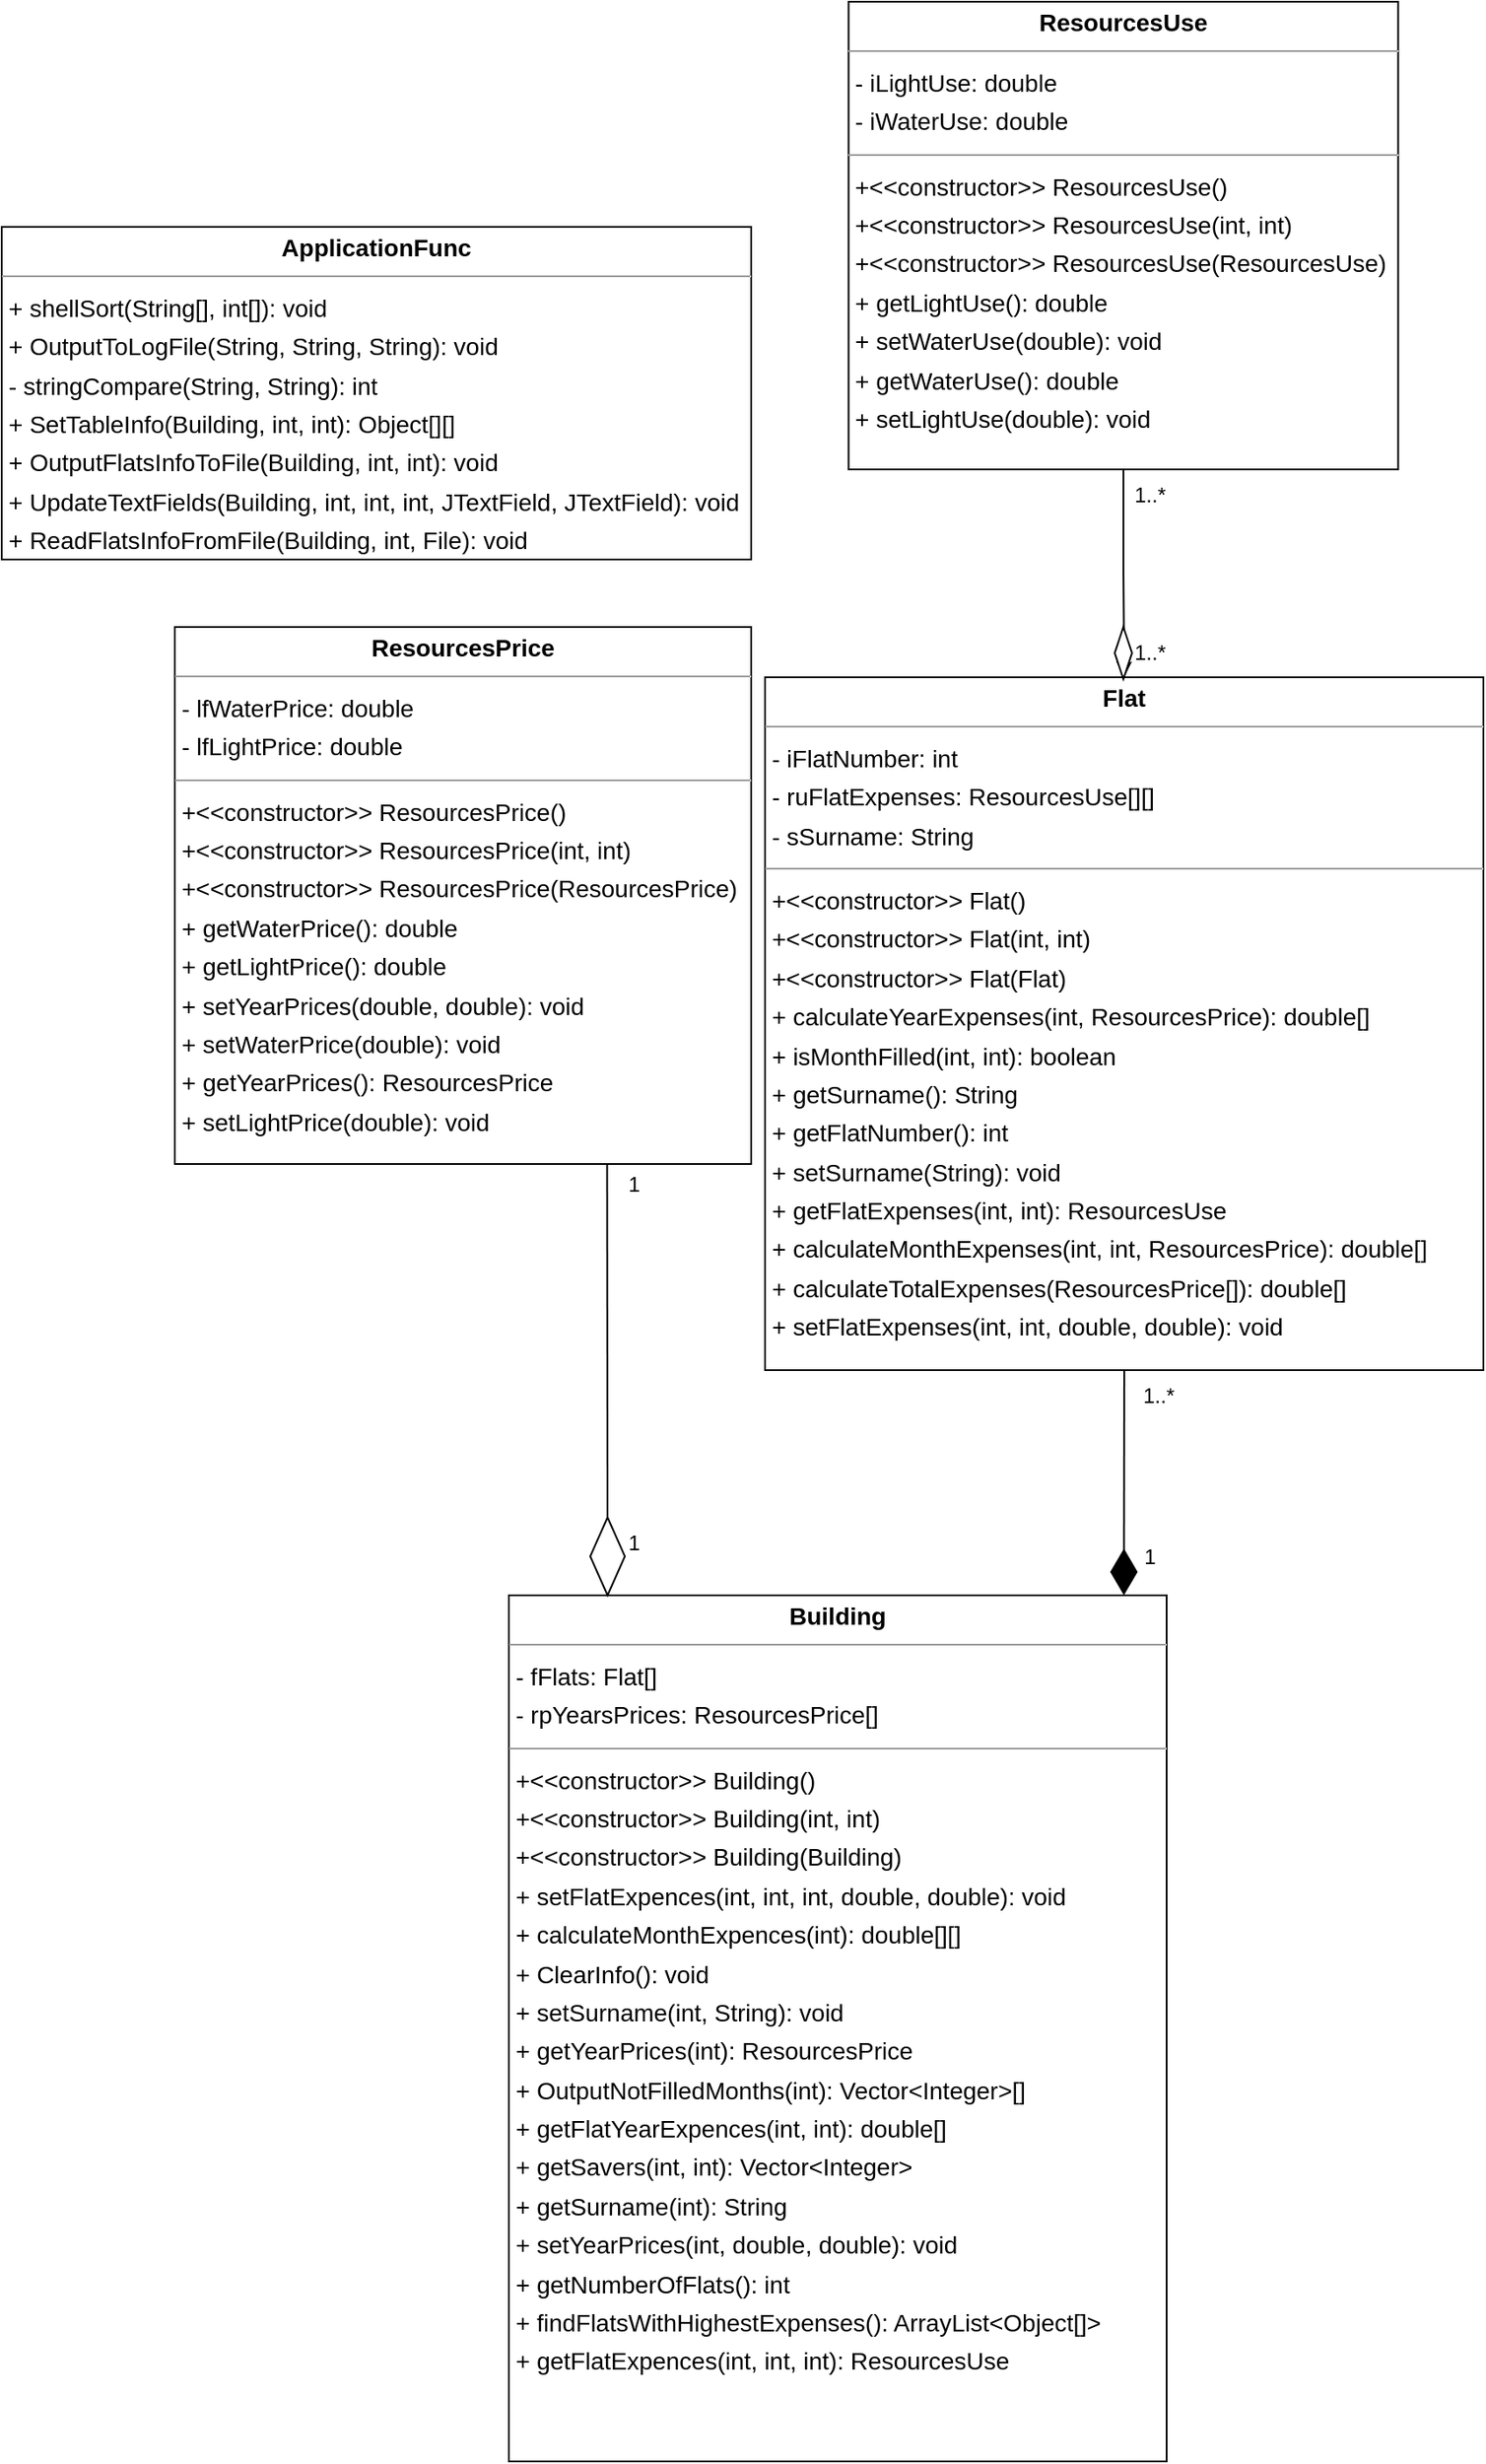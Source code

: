 <mxfile version="22.1.5" type="device">
  <diagram id="LpHXY4PnpBFSnpFit8XP" name="Сторінка-1">
    <mxGraphModel dx="26020" dy="12140" grid="1" gridSize="10" guides="1" tooltips="1" connect="1" arrows="1" fold="1" page="0" pageScale="1" pageWidth="827" pageHeight="1169" background="none" math="0" shadow="0">
      <root>
        <mxCell id="0" />
        <mxCell id="1" parent="0" />
        <mxCell id="node7" value="&lt;p style=&quot;margin:0px;margin-top:4px;text-align:center;&quot;&gt;&lt;b&gt;ApplicationFunc&lt;/b&gt;&lt;/p&gt;&lt;hr size=&quot;1&quot;/&gt;&lt;p style=&quot;margin:0 0 0 4px;line-height:1.6;&quot;&gt;+ shellSort(String[], int[]): void&lt;br/&gt;+ OutputToLogFile(String, String, String): void&lt;br/&gt;- stringCompare(String, String): int&lt;br/&gt;+ SetTableInfo(Building, int, int): Object[][]&lt;br/&gt;+ OutputFlatsInfoToFile(Building, int, int): void&lt;br/&gt;+ UpdateTextFields(Building, int, int, int, JTextField, JTextField): void&lt;br/&gt;+ ReadFlatsInfoFromFile(Building, int, File): void&lt;/p&gt;" style="verticalAlign=top;align=left;overflow=fill;fontSize=14;fontFamily=Helvetica;html=1;rounded=0;shadow=0;comic=0;labelBackgroundColor=none;strokeWidth=1;" parent="1" vertex="1">
          <mxGeometry x="-230" y="-70" width="433" height="192" as="geometry" />
        </mxCell>
        <mxCell id="node9" value="&lt;p style=&quot;margin:0px;margin-top:4px;text-align:center;&quot;&gt;&lt;b&gt;Building&lt;/b&gt;&lt;/p&gt;&lt;hr size=&quot;1&quot;&gt;&lt;p style=&quot;margin:0 0 0 4px;line-height:1.6;&quot;&gt;- fFlats: Flat[]&lt;br&gt;- rpYearsPrices: ResourcesPrice[]&lt;/p&gt;&lt;hr size=&quot;1&quot;&gt;&lt;p style=&quot;border-color: var(--border-color); margin: 0px 0px 0px 4px; line-height: 1.6;&quot;&gt;+&amp;lt;&amp;lt;constructor&amp;gt;&amp;gt; Building()&lt;/p&gt;&lt;p style=&quot;border-color: var(--border-color); margin: 0px 0px 0px 4px; line-height: 1.6;&quot;&gt;+&amp;lt;&amp;lt;constructor&amp;gt;&amp;gt; Building(int, int)&lt;/p&gt;&lt;p style=&quot;border-color: var(--border-color); margin: 0px 0px 0px 4px; line-height: 1.6;&quot;&gt;+&amp;lt;&amp;lt;constructor&amp;gt;&amp;gt; Building(Building)&lt;/p&gt;&lt;p style=&quot;margin:0 0 0 4px;line-height:1.6;&quot;&gt;+ setFlatExpences(int, int, int, double, double): void&lt;br&gt;+ calculateMonthExpences(int): double[][]&lt;br&gt;+ ClearInfo(): void&lt;br&gt;+ setSurname(int, String): void&lt;br&gt;+ getYearPrices(int): ResourcesPrice&lt;br&gt;+ OutputNotFilledMonths(int): Vector&amp;lt;Integer&amp;gt;[]&lt;br&gt;+ getFlatYearExpences(int, int): double[]&lt;br&gt;+ getSavers(int, int): Vector&amp;lt;Integer&amp;gt;&lt;br&gt;+ getSurname(int): String&lt;br&gt;+ setYearPrices(int, double, double): void&lt;br&gt;+ getNumberOfFlats(): int&lt;br&gt;+ findFlatsWithHighestExpenses(): ArrayList&amp;lt;Object[]&amp;gt;&lt;br&gt;+ getFlatExpences(int, int, int): ResourcesUse&lt;/p&gt;" style="verticalAlign=top;align=left;overflow=fill;fontSize=14;fontFamily=Helvetica;html=1;rounded=0;shadow=0;comic=0;labelBackgroundColor=none;strokeWidth=1;" parent="1" vertex="1">
          <mxGeometry x="63" y="720" width="380" height="500" as="geometry" />
        </mxCell>
        <mxCell id="node2" value="&lt;p style=&quot;margin:0px;margin-top:4px;text-align:center;&quot;&gt;&lt;b&gt;Flat&lt;/b&gt;&lt;/p&gt;&lt;hr size=&quot;1&quot;&gt;&lt;p style=&quot;margin:0 0 0 4px;line-height:1.6;&quot;&gt;- iFlatNumber: int&lt;br&gt;- ruFlatExpenses: ResourcesUse[][]&lt;br&gt;- sSurname: String&lt;/p&gt;&lt;hr size=&quot;1&quot;&gt;&lt;p style=&quot;margin:0 0 0 4px;line-height:1.6;&quot;&gt;+&amp;lt;&amp;lt;constructor&amp;gt;&amp;gt; Flat()&lt;/p&gt;&lt;p style=&quot;margin:0 0 0 4px;line-height:1.6;&quot;&gt;+&amp;lt;&amp;lt;constructor&amp;gt;&amp;gt; Flat(int, int&lt;span style=&quot;background-color: initial;&quot;&gt;)&lt;/span&gt;&lt;/p&gt;&lt;p style=&quot;margin:0 0 0 4px;line-height:1.6;&quot;&gt;+&amp;lt;&amp;lt;constructor&amp;gt;&amp;gt; Flat(Flat)&lt;br&gt;&lt;/p&gt;&lt;p style=&quot;margin:0 0 0 4px;line-height:1.6;&quot;&gt;+ calculateYearExpenses(int, ResourcesPrice): double[]&lt;br&gt;+ isMonthFilled(int, int): boolean&lt;br&gt;+ getSurname(): String&lt;br&gt;+ getFlatNumber(): int&lt;br&gt;+ setSurname(String): void&lt;br&gt;+ getFlatExpenses(int, int): ResourcesUse&lt;br&gt;+ calculateMonthExpenses(int, int, ResourcesPrice): double[]&lt;br&gt;+ calculateTotalExpenses(ResourcesPrice[]): double[]&lt;br&gt;+ setFlatExpenses(int, int, double, double): void&lt;/p&gt;" style="verticalAlign=top;align=left;overflow=fill;fontSize=14;fontFamily=Helvetica;html=1;rounded=0;shadow=0;comic=0;labelBackgroundColor=none;strokeWidth=1;" parent="1" vertex="1">
          <mxGeometry x="211" y="190" width="415" height="400" as="geometry" />
        </mxCell>
        <mxCell id="node3" value="&lt;p style=&quot;margin:0px;margin-top:4px;text-align:center;&quot;&gt;&lt;b&gt;ResourcesPrice&lt;/b&gt;&lt;/p&gt;&lt;hr size=&quot;1&quot;&gt;&lt;p style=&quot;margin:0 0 0 4px;line-height:1.6;&quot;&gt;- lfWaterPrice: double&lt;br&gt;- lfLightPrice: double&lt;/p&gt;&lt;hr size=&quot;1&quot;&gt;&lt;p style=&quot;border-color: var(--border-color); margin: 0px 0px 0px 4px; line-height: 1.6;&quot;&gt;+&amp;lt;&amp;lt;constructor&amp;gt;&amp;gt; ResourcesPrice()&lt;/p&gt;&lt;p style=&quot;border-color: var(--border-color); margin: 0px 0px 0px 4px; line-height: 1.6;&quot;&gt;+&amp;lt;&amp;lt;constructor&amp;gt;&amp;gt; ResourcesPrice(int, int)&lt;/p&gt;&lt;p style=&quot;border-color: var(--border-color); margin: 0px 0px 0px 4px; line-height: 1.6;&quot;&gt;+&amp;lt;&amp;lt;constructor&amp;gt;&amp;gt; ResourcesPrice(ResourcesPrice)&lt;/p&gt;&lt;p style=&quot;margin:0 0 0 4px;line-height:1.6;&quot;&gt;+ getWaterPrice(): double&lt;br&gt;+ getLightPrice(): double&lt;br&gt;+ setYearPrices(double, double): void&lt;br&gt;+ setWaterPrice(double): void&lt;br&gt;+ getYearPrices(): ResourcesPrice&lt;br&gt;+ setLightPrice(double): void&lt;/p&gt;" style="verticalAlign=top;align=left;overflow=fill;fontSize=14;fontFamily=Helvetica;html=1;rounded=0;shadow=0;comic=0;labelBackgroundColor=none;strokeWidth=1;" parent="1" vertex="1">
          <mxGeometry x="-130" y="161" width="333" height="310" as="geometry" />
        </mxCell>
        <mxCell id="c1iBA8mVDUs5t9VKDQkC-17" style="edgeStyle=orthogonalEdgeStyle;rounded=0;orthogonalLoop=1;jettySize=auto;html=1;entryX=0.5;entryY=0;entryDx=0;entryDy=0;" edge="1" parent="1" source="node4" target="node2">
          <mxGeometry relative="1" as="geometry" />
        </mxCell>
        <mxCell id="node4" value="&lt;p style=&quot;margin:0px;margin-top:4px;text-align:center;&quot;&gt;&lt;b&gt;ResourcesUse&lt;/b&gt;&lt;/p&gt;&lt;hr size=&quot;1&quot;&gt;&lt;p style=&quot;margin:0 0 0 4px;line-height:1.6;&quot;&gt;- iLightUse: double&lt;br&gt;- iWaterUse: double&lt;/p&gt;&lt;hr size=&quot;1&quot;&gt;&lt;p style=&quot;border-color: var(--border-color); margin: 0px 0px 0px 4px; line-height: 1.6;&quot;&gt;+&amp;lt;&amp;lt;constructor&amp;gt;&amp;gt; ResourcesUse()&lt;/p&gt;&lt;p style=&quot;border-color: var(--border-color); margin: 0px 0px 0px 4px; line-height: 1.6;&quot;&gt;+&amp;lt;&amp;lt;constructor&amp;gt;&amp;gt; ResourcesUse(int, int)&lt;/p&gt;&lt;p style=&quot;border-color: var(--border-color); margin: 0px 0px 0px 4px; line-height: 1.6;&quot;&gt;+&amp;lt;&amp;lt;constructor&amp;gt;&amp;gt; ResourcesUse(ResourcesUse)&lt;/p&gt;&lt;p style=&quot;margin:0 0 0 4px;line-height:1.6;&quot;&gt;+ getLightUse(): double&lt;br&gt;+ setWaterUse(double): void&lt;br&gt;+ getWaterUse(): double&lt;br&gt;+ setLightUse(double): void&lt;/p&gt;" style="verticalAlign=top;align=left;overflow=fill;fontSize=14;fontFamily=Helvetica;html=1;rounded=0;shadow=0;comic=0;labelBackgroundColor=none;strokeWidth=1;" parent="1" vertex="1">
          <mxGeometry x="259.25" y="-200" width="317.5" height="270" as="geometry" />
        </mxCell>
        <mxCell id="c1iBA8mVDUs5t9VKDQkC-3" value="" style="endArrow=diamondThin;endFill=1;endSize=24;html=1;rounded=0;exitX=0.5;exitY=1;exitDx=0;exitDy=0;entryX=0.935;entryY=0;entryDx=0;entryDy=0;entryPerimeter=0;" edge="1" parent="1" source="node2" target="node9">
          <mxGeometry width="160" relative="1" as="geometry">
            <mxPoint x="610" y="510" as="sourcePoint" />
            <mxPoint x="418" y="650" as="targetPoint" />
          </mxGeometry>
        </mxCell>
        <mxCell id="c1iBA8mVDUs5t9VKDQkC-5" value="" style="endArrow=none;html=1;rounded=0;exitX=0.75;exitY=1;exitDx=0;exitDy=0;" edge="1" parent="1" source="node3">
          <mxGeometry width="50" height="50" relative="1" as="geometry">
            <mxPoint x="830" y="240" as="sourcePoint" />
            <mxPoint x="120" y="720" as="targetPoint" />
          </mxGeometry>
        </mxCell>
        <mxCell id="c1iBA8mVDUs5t9VKDQkC-8" value="" style="rhombus;whiteSpace=wrap;html=1;" vertex="1" parent="1">
          <mxGeometry x="110" y="675" width="20" height="45" as="geometry" />
        </mxCell>
        <mxCell id="c1iBA8mVDUs5t9VKDQkC-12" value="1" style="text;html=1;align=center;verticalAlign=middle;resizable=0;points=[];autosize=1;strokeColor=none;fillColor=none;" vertex="1" parent="1">
          <mxGeometry x="418" y="682.5" width="30" height="30" as="geometry" />
        </mxCell>
        <mxCell id="c1iBA8mVDUs5t9VKDQkC-14" value="1" style="text;html=1;align=center;verticalAlign=middle;resizable=0;points=[];autosize=1;strokeColor=none;fillColor=none;" vertex="1" parent="1">
          <mxGeometry x="120" y="468" width="30" height="30" as="geometry" />
        </mxCell>
        <mxCell id="c1iBA8mVDUs5t9VKDQkC-15" value="1" style="text;html=1;align=center;verticalAlign=middle;resizable=0;points=[];autosize=1;strokeColor=none;fillColor=none;" vertex="1" parent="1">
          <mxGeometry x="120" y="675" width="30" height="30" as="geometry" />
        </mxCell>
        <mxCell id="c1iBA8mVDUs5t9VKDQkC-16" value="1..*" style="text;html=1;align=center;verticalAlign=middle;resizable=0;points=[];autosize=1;strokeColor=none;fillColor=none;" vertex="1" parent="1">
          <mxGeometry x="418" y="590" width="40" height="30" as="geometry" />
        </mxCell>
        <mxCell id="c1iBA8mVDUs5t9VKDQkC-18" value="" style="rhombus;whiteSpace=wrap;html=1;" vertex="1" parent="1">
          <mxGeometry x="413" y="161" width="10" height="30" as="geometry" />
        </mxCell>
        <mxCell id="c1iBA8mVDUs5t9VKDQkC-19" value="1..*" style="text;html=1;align=center;verticalAlign=middle;resizable=0;points=[];autosize=1;strokeColor=none;fillColor=none;" vertex="1" parent="1">
          <mxGeometry x="413" y="161" width="40" height="30" as="geometry" />
        </mxCell>
        <mxCell id="c1iBA8mVDUs5t9VKDQkC-20" value="1..*" style="text;html=1;align=center;verticalAlign=middle;resizable=0;points=[];autosize=1;strokeColor=none;fillColor=none;" vertex="1" parent="1">
          <mxGeometry x="413" y="70" width="40" height="30" as="geometry" />
        </mxCell>
      </root>
    </mxGraphModel>
  </diagram>
</mxfile>
